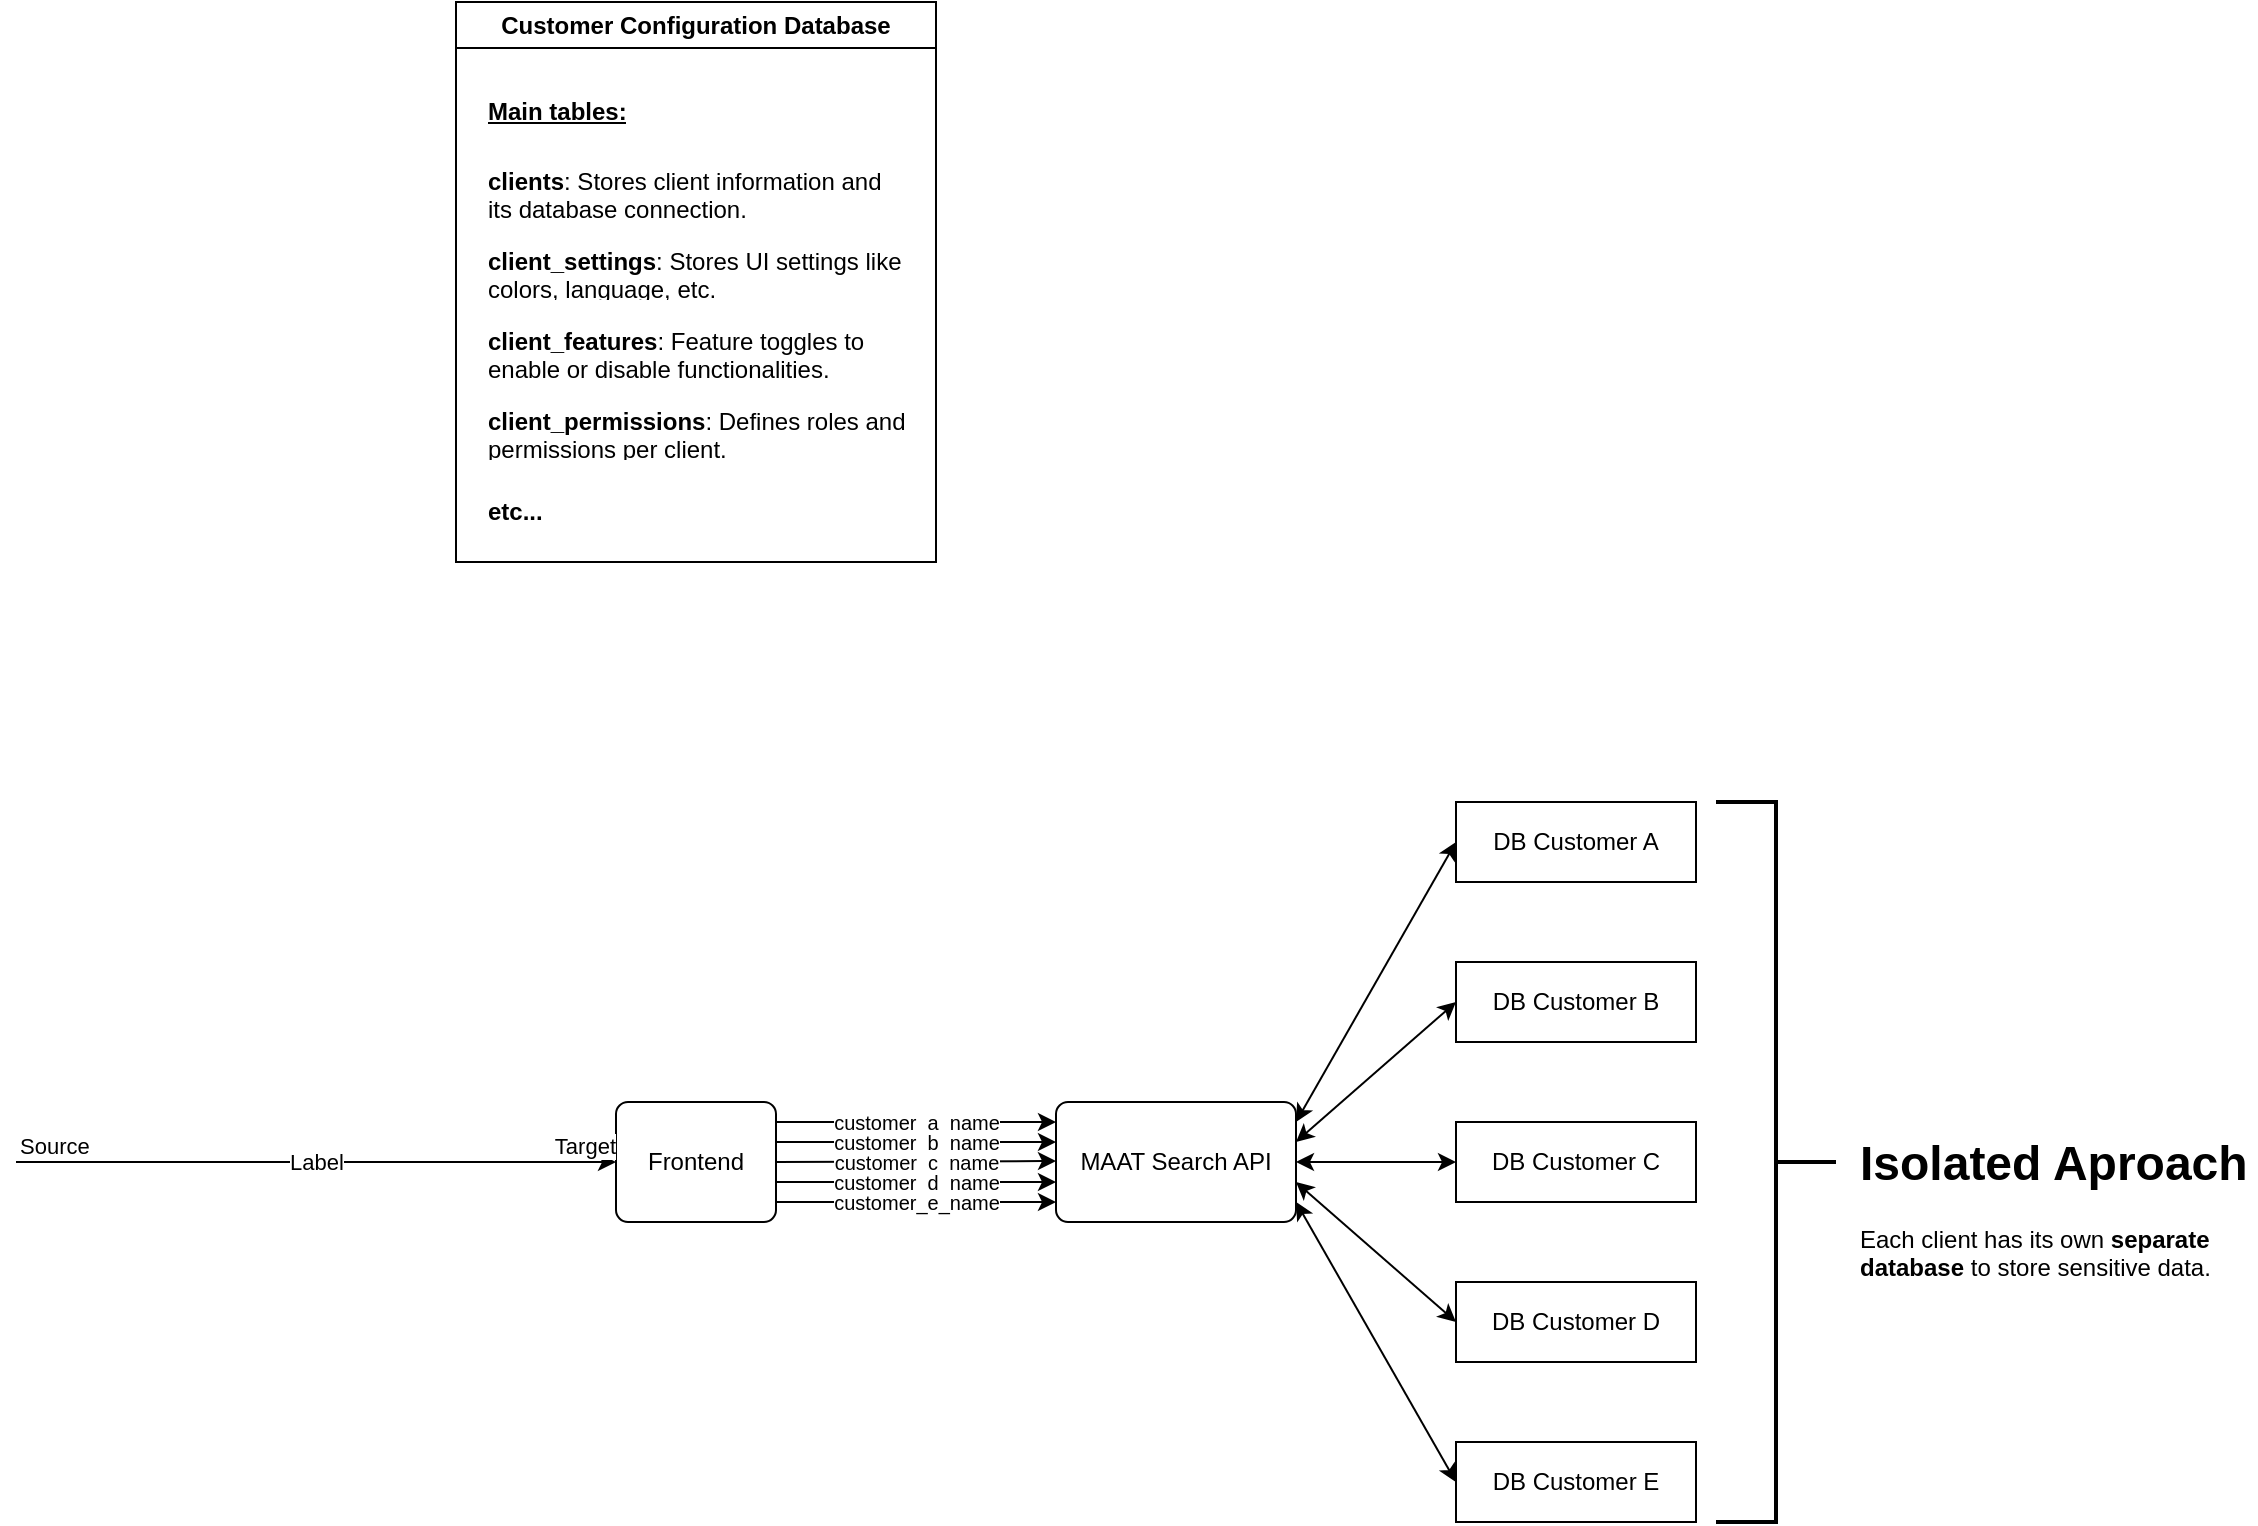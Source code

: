 <mxfile version="26.1.1">
  <diagram name="Página-1" id="i35IwmXvVQKmD29PBA4Z">
    <mxGraphModel dx="1194" dy="756" grid="1" gridSize="10" guides="1" tooltips="1" connect="1" arrows="1" fold="1" page="1" pageScale="1" pageWidth="1169" pageHeight="827" math="0" shadow="0">
      <root>
        <mxCell id="0" />
        <mxCell id="1" parent="0" />
        <mxCell id="5LPZ8JhkKM64RX59Qe6A-1" value="Frontend" style="rounded=1;arcSize=10;whiteSpace=wrap;html=1;align=center;" vertex="1" parent="1">
          <mxGeometry x="340" y="590" width="80" height="60" as="geometry" />
        </mxCell>
        <mxCell id="5LPZ8JhkKM64RX59Qe6A-2" value="MAAT Search API" style="rounded=1;arcSize=10;whiteSpace=wrap;html=1;align=center;" vertex="1" parent="1">
          <mxGeometry x="560" y="590" width="120" height="60" as="geometry" />
        </mxCell>
        <mxCell id="5LPZ8JhkKM64RX59Qe6A-5" value="DB Customer C" style="whiteSpace=wrap;html=1;align=center;" vertex="1" parent="1">
          <mxGeometry x="760" y="600" width="120" height="40" as="geometry" />
        </mxCell>
        <mxCell id="5LPZ8JhkKM64RX59Qe6A-6" value="DB Customer B" style="whiteSpace=wrap;html=1;align=center;" vertex="1" parent="1">
          <mxGeometry x="760" y="520" width="120" height="40" as="geometry" />
        </mxCell>
        <mxCell id="5LPZ8JhkKM64RX59Qe6A-7" value="DB Customer A" style="whiteSpace=wrap;html=1;align=center;" vertex="1" parent="1">
          <mxGeometry x="760" y="440" width="120" height="40" as="geometry" />
        </mxCell>
        <mxCell id="5LPZ8JhkKM64RX59Qe6A-8" value="DB Customer D" style="whiteSpace=wrap;html=1;align=center;" vertex="1" parent="1">
          <mxGeometry x="760" y="680" width="120" height="40" as="geometry" />
        </mxCell>
        <mxCell id="5LPZ8JhkKM64RX59Qe6A-9" value="DB Customer E" style="whiteSpace=wrap;html=1;align=center;" vertex="1" parent="1">
          <mxGeometry x="760" y="760" width="120" height="40" as="geometry" />
        </mxCell>
        <mxCell id="5LPZ8JhkKM64RX59Qe6A-10" value="" style="endArrow=classic;startArrow=classic;html=1;rounded=0;entryX=0;entryY=0.5;entryDx=0;entryDy=0;" edge="1" parent="1" target="5LPZ8JhkKM64RX59Qe6A-7">
          <mxGeometry width="50" height="50" relative="1" as="geometry">
            <mxPoint x="680" y="600" as="sourcePoint" />
            <mxPoint x="730" y="550" as="targetPoint" />
          </mxGeometry>
        </mxCell>
        <mxCell id="5LPZ8JhkKM64RX59Qe6A-11" value="" style="endArrow=classic;startArrow=classic;html=1;rounded=0;exitX=1;exitY=0.25;exitDx=0;exitDy=0;entryX=0;entryY=0.5;entryDx=0;entryDy=0;" edge="1" parent="1" target="5LPZ8JhkKM64RX59Qe6A-6">
          <mxGeometry width="50" height="50" relative="1" as="geometry">
            <mxPoint x="680" y="610" as="sourcePoint" />
            <mxPoint x="770" y="600" as="targetPoint" />
          </mxGeometry>
        </mxCell>
        <mxCell id="5LPZ8JhkKM64RX59Qe6A-12" value="" style="endArrow=classic;startArrow=classic;html=1;rounded=0;exitX=1;exitY=0.5;exitDx=0;exitDy=0;entryX=0;entryY=0.5;entryDx=0;entryDy=0;" edge="1" parent="1" target="5LPZ8JhkKM64RX59Qe6A-5">
          <mxGeometry width="50" height="50" relative="1" as="geometry">
            <mxPoint x="680" y="620" as="sourcePoint" />
            <mxPoint x="770" y="600" as="targetPoint" />
          </mxGeometry>
        </mxCell>
        <mxCell id="5LPZ8JhkKM64RX59Qe6A-13" value="" style="endArrow=classic;startArrow=classic;html=1;rounded=0;exitX=1;exitY=0.75;exitDx=0;exitDy=0;entryX=0;entryY=0.5;entryDx=0;entryDy=0;" edge="1" parent="1" target="5LPZ8JhkKM64RX59Qe6A-8">
          <mxGeometry width="50" height="50" relative="1" as="geometry">
            <mxPoint x="680" y="630" as="sourcePoint" />
            <mxPoint x="770" y="600" as="targetPoint" />
          </mxGeometry>
        </mxCell>
        <mxCell id="5LPZ8JhkKM64RX59Qe6A-14" value="" style="endArrow=classic;startArrow=classic;html=1;rounded=0;exitX=1;exitY=1;exitDx=0;exitDy=0;entryX=0;entryY=0.5;entryDx=0;entryDy=0;" edge="1" parent="1" target="5LPZ8JhkKM64RX59Qe6A-9">
          <mxGeometry width="50" height="50" relative="1" as="geometry">
            <mxPoint x="680" y="640" as="sourcePoint" />
            <mxPoint x="770" y="600" as="targetPoint" />
          </mxGeometry>
        </mxCell>
        <mxCell id="5LPZ8JhkKM64RX59Qe6A-15" value="Customer C&lt;strong data-end=&quot;323&quot; data-start=&quot;306&quot;&gt;onfiguration&lt;/strong&gt;&amp;nbsp;Database" style="swimlane;whiteSpace=wrap;html=1;" vertex="1" parent="1">
          <mxGeometry x="260" y="40" width="240" height="280" as="geometry">
            <mxRectangle x="160" y="40" width="230" height="30" as="alternateBounds" />
          </mxGeometry>
        </mxCell>
        <mxCell id="5LPZ8JhkKM64RX59Qe6A-21" value="&lt;strong data-end=&quot;405&quot; data-start=&quot;394&quot;&gt;clients&lt;/strong&gt;: Stores client information and its database connection." style="text;strokeColor=none;fillColor=none;align=left;verticalAlign=middle;spacingLeft=4;spacingRight=4;overflow=hidden;points=[[0,0.5],[1,0.5]];portConstraint=eastwest;rotatable=0;whiteSpace=wrap;html=1;" vertex="1" parent="5LPZ8JhkKM64RX59Qe6A-15">
          <mxGeometry x="10" y="80" width="220" height="30" as="geometry" />
        </mxCell>
        <mxCell id="5LPZ8JhkKM64RX59Qe6A-22" value="&lt;strong data-end=&quot;487&quot; data-start=&quot;468&quot;&gt;client_settings&lt;/strong&gt;: Stores UI settings like colors, language, etc." style="text;strokeColor=none;fillColor=none;align=left;verticalAlign=middle;spacingLeft=4;spacingRight=4;overflow=hidden;points=[[0,0.5],[1,0.5]];portConstraint=eastwest;rotatable=0;whiteSpace=wrap;html=1;" vertex="1" parent="5LPZ8JhkKM64RX59Qe6A-15">
          <mxGeometry x="10" y="120" width="220" height="30" as="geometry" />
        </mxCell>
        <mxCell id="5LPZ8JhkKM64RX59Qe6A-23" value="&lt;strong data-end=&quot;561&quot; data-start=&quot;542&quot;&gt;client_features&lt;/strong&gt;: Feature toggles to enable or disable functionalities." style="text;strokeColor=none;fillColor=none;align=left;verticalAlign=middle;spacingLeft=4;spacingRight=4;overflow=hidden;points=[[0,0.5],[1,0.5]];portConstraint=eastwest;rotatable=0;whiteSpace=wrap;html=1;" vertex="1" parent="5LPZ8JhkKM64RX59Qe6A-15">
          <mxGeometry x="10" y="160" width="220" height="30" as="geometry" />
        </mxCell>
        <mxCell id="5LPZ8JhkKM64RX59Qe6A-24" value="&lt;strong data-end=&quot;645&quot; data-start=&quot;623&quot;&gt;client_permissions&lt;/strong&gt;: Defines roles and permissions per client." style="text;strokeColor=none;fillColor=none;align=left;verticalAlign=middle;spacingLeft=4;spacingRight=4;overflow=hidden;points=[[0,0.5],[1,0.5]];portConstraint=eastwest;rotatable=0;whiteSpace=wrap;html=1;" vertex="1" parent="5LPZ8JhkKM64RX59Qe6A-15">
          <mxGeometry x="10" y="200" width="220" height="30" as="geometry" />
        </mxCell>
        <mxCell id="5LPZ8JhkKM64RX59Qe6A-25" value="&lt;b&gt;etc...&lt;/b&gt;" style="text;strokeColor=none;fillColor=none;align=left;verticalAlign=middle;spacingLeft=4;spacingRight=4;overflow=hidden;points=[[0,0.5],[1,0.5]];portConstraint=eastwest;rotatable=0;whiteSpace=wrap;html=1;" vertex="1" parent="5LPZ8JhkKM64RX59Qe6A-15">
          <mxGeometry x="10" y="240" width="220" height="30" as="geometry" />
        </mxCell>
        <mxCell id="5LPZ8JhkKM64RX59Qe6A-27" value="&lt;b&gt;&lt;u&gt;Main tables:&lt;/u&gt;&lt;/b&gt;" style="text;strokeColor=none;fillColor=none;align=left;verticalAlign=middle;spacingLeft=4;spacingRight=4;overflow=hidden;points=[[0,0.5],[1,0.5]];portConstraint=eastwest;rotatable=0;whiteSpace=wrap;html=1;" vertex="1" parent="5LPZ8JhkKM64RX59Qe6A-15">
          <mxGeometry x="10" y="40" width="220" height="30" as="geometry" />
        </mxCell>
        <mxCell id="5LPZ8JhkKM64RX59Qe6A-29" value="" style="strokeWidth=2;html=1;shape=mxgraph.flowchart.annotation_2;align=left;labelPosition=right;pointerEvents=1;rotation=-180;" vertex="1" parent="1">
          <mxGeometry x="890" y="440" width="60" height="360" as="geometry" />
        </mxCell>
        <mxCell id="5LPZ8JhkKM64RX59Qe6A-31" value="&lt;h1 style=&quot;margin-top: 0px;&quot;&gt;&lt;span style=&quot;text-align: center; text-wrap-mode: nowrap;&quot;&gt;Isolated Aproach&lt;/span&gt;&lt;/h1&gt;&lt;p&gt;Each client has its own &lt;strong data-end=&quot;971&quot; data-start=&quot;950&quot;&gt;separate database&lt;/strong&gt; to store sensitive data.&lt;/p&gt;" style="text;html=1;whiteSpace=wrap;overflow=hidden;rounded=0;" vertex="1" parent="1">
          <mxGeometry x="960" y="600" width="200" height="80" as="geometry" />
        </mxCell>
        <mxCell id="5LPZ8JhkKM64RX59Qe6A-32" value="" style="endArrow=classic;html=1;rounded=0;" edge="1" parent="1">
          <mxGeometry relative="1" as="geometry">
            <mxPoint x="420" y="600" as="sourcePoint" />
            <mxPoint x="560" y="600" as="targetPoint" />
          </mxGeometry>
        </mxCell>
        <mxCell id="5LPZ8JhkKM64RX59Qe6A-33" value="&lt;font&gt;customer_a_name&lt;/font&gt;" style="edgeLabel;resizable=0;html=1;;align=center;verticalAlign=middle;fontSize=10;" connectable="0" vertex="1" parent="5LPZ8JhkKM64RX59Qe6A-32">
          <mxGeometry relative="1" as="geometry" />
        </mxCell>
        <mxCell id="5LPZ8JhkKM64RX59Qe6A-35" value="" style="endArrow=classic;html=1;rounded=0;" edge="1" parent="1">
          <mxGeometry relative="1" as="geometry">
            <mxPoint x="420" y="610" as="sourcePoint" />
            <mxPoint x="560" y="610" as="targetPoint" />
          </mxGeometry>
        </mxCell>
        <mxCell id="5LPZ8JhkKM64RX59Qe6A-36" value="&lt;font&gt;customer_b_name&lt;/font&gt;" style="edgeLabel;resizable=0;html=1;;align=center;verticalAlign=middle;fontSize=10;" connectable="0" vertex="1" parent="5LPZ8JhkKM64RX59Qe6A-35">
          <mxGeometry relative="1" as="geometry" />
        </mxCell>
        <mxCell id="5LPZ8JhkKM64RX59Qe6A-37" value="" style="endArrow=classic;html=1;rounded=0;" edge="1" parent="1">
          <mxGeometry relative="1" as="geometry">
            <mxPoint x="420" y="620" as="sourcePoint" />
            <mxPoint x="560" y="619.5" as="targetPoint" />
          </mxGeometry>
        </mxCell>
        <mxCell id="5LPZ8JhkKM64RX59Qe6A-38" value="&lt;font&gt;customer_c_name&lt;/font&gt;" style="edgeLabel;resizable=0;html=1;;align=center;verticalAlign=middle;fontSize=10;" connectable="0" vertex="1" parent="5LPZ8JhkKM64RX59Qe6A-37">
          <mxGeometry relative="1" as="geometry" />
        </mxCell>
        <mxCell id="5LPZ8JhkKM64RX59Qe6A-40" value="" style="endArrow=classic;html=1;rounded=0;" edge="1" parent="1">
          <mxGeometry relative="1" as="geometry">
            <mxPoint x="420" y="630" as="sourcePoint" />
            <mxPoint x="560" y="630" as="targetPoint" />
          </mxGeometry>
        </mxCell>
        <mxCell id="5LPZ8JhkKM64RX59Qe6A-41" value="&lt;font&gt;customer_d_name&lt;/font&gt;" style="edgeLabel;resizable=0;html=1;;align=center;verticalAlign=middle;fontSize=10;" connectable="0" vertex="1" parent="5LPZ8JhkKM64RX59Qe6A-40">
          <mxGeometry relative="1" as="geometry" />
        </mxCell>
        <mxCell id="5LPZ8JhkKM64RX59Qe6A-42" value="" style="endArrow=classic;html=1;rounded=0;" edge="1" parent="1">
          <mxGeometry relative="1" as="geometry">
            <mxPoint x="420" y="640" as="sourcePoint" />
            <mxPoint x="560" y="640" as="targetPoint" />
          </mxGeometry>
        </mxCell>
        <mxCell id="5LPZ8JhkKM64RX59Qe6A-43" value="&lt;font&gt;customer_e_name&lt;/font&gt;" style="edgeLabel;resizable=0;html=1;;align=center;verticalAlign=middle;fontSize=10;" connectable="0" vertex="1" parent="5LPZ8JhkKM64RX59Qe6A-42">
          <mxGeometry relative="1" as="geometry" />
        </mxCell>
        <mxCell id="5LPZ8JhkKM64RX59Qe6A-57" value="" style="endArrow=classic;html=1;rounded=0;entryX=0;entryY=0.5;entryDx=0;entryDy=0;" edge="1" parent="1" target="5LPZ8JhkKM64RX59Qe6A-1">
          <mxGeometry relative="1" as="geometry">
            <mxPoint x="40" y="620" as="sourcePoint" />
            <mxPoint x="320" y="620" as="targetPoint" />
          </mxGeometry>
        </mxCell>
        <mxCell id="5LPZ8JhkKM64RX59Qe6A-58" value="Label" style="edgeLabel;resizable=0;html=1;;align=center;verticalAlign=middle;" connectable="0" vertex="1" parent="5LPZ8JhkKM64RX59Qe6A-57">
          <mxGeometry relative="1" as="geometry" />
        </mxCell>
        <mxCell id="5LPZ8JhkKM64RX59Qe6A-59" value="Source" style="edgeLabel;resizable=0;html=1;;align=left;verticalAlign=bottom;" connectable="0" vertex="1" parent="5LPZ8JhkKM64RX59Qe6A-57">
          <mxGeometry x="-1" relative="1" as="geometry" />
        </mxCell>
        <mxCell id="5LPZ8JhkKM64RX59Qe6A-60" value="Target" style="edgeLabel;resizable=0;html=1;;align=right;verticalAlign=bottom;" connectable="0" vertex="1" parent="5LPZ8JhkKM64RX59Qe6A-57">
          <mxGeometry x="1" relative="1" as="geometry" />
        </mxCell>
      </root>
    </mxGraphModel>
  </diagram>
</mxfile>
